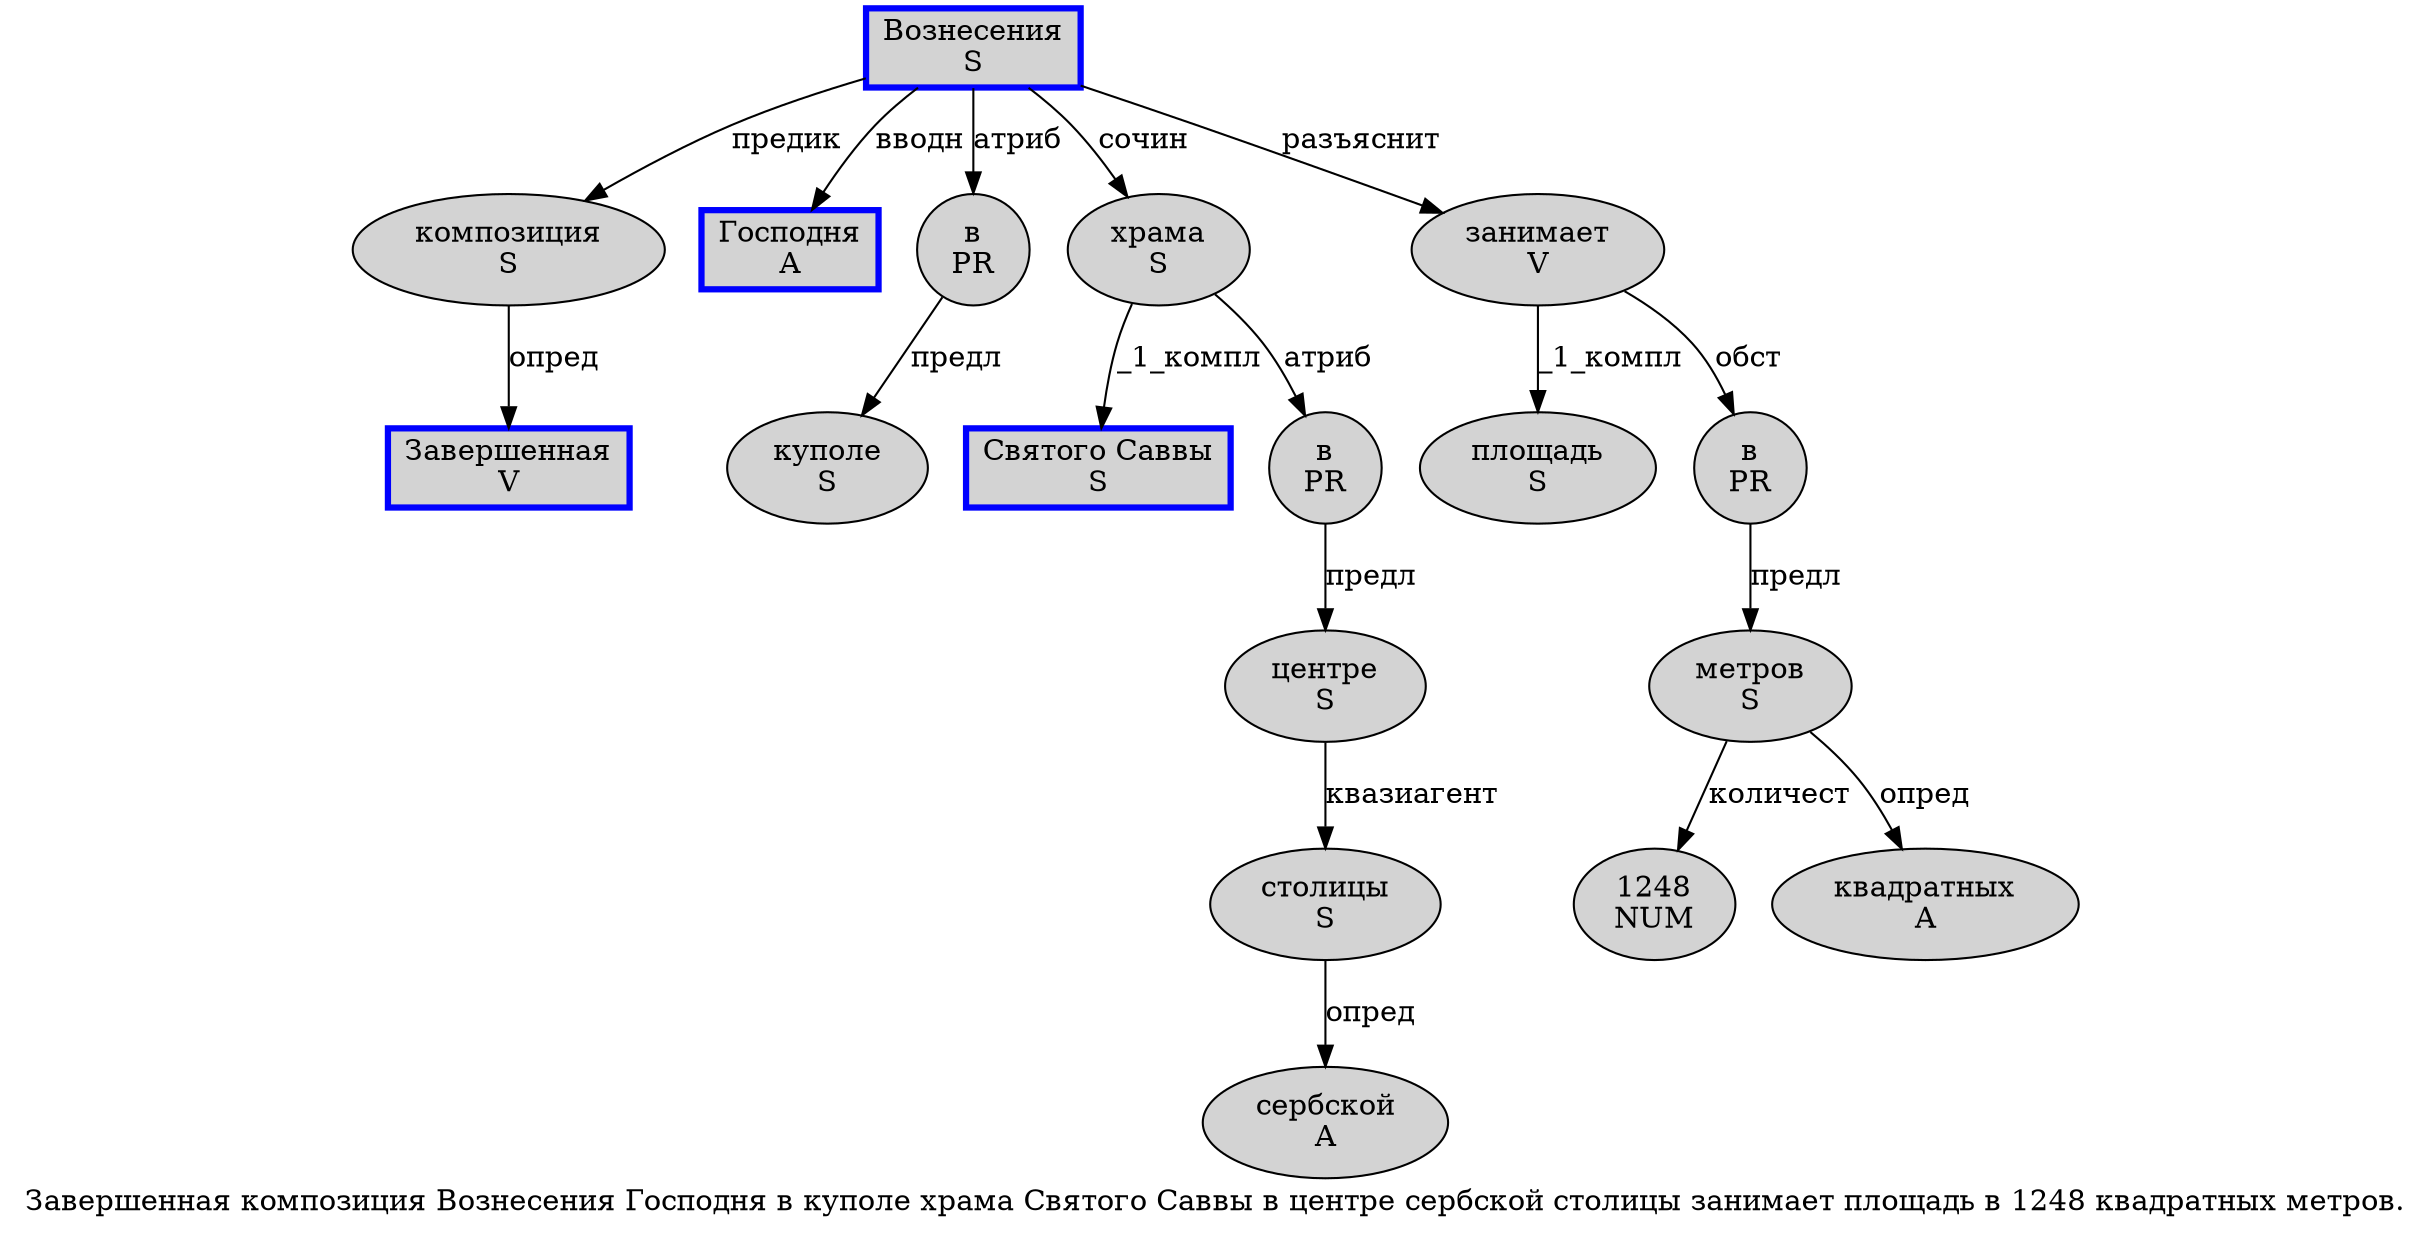 digraph SENTENCE_752 {
	graph [label="Завершенная композиция Вознесения Господня в куполе храма Святого Саввы в центре сербской столицы занимает площадь в 1248 квадратных метров."]
	node [style=filled]
		0 [label="Завершенная
V" color=blue fillcolor=lightgray penwidth=3 shape=box]
		1 [label="композиция
S" color="" fillcolor=lightgray penwidth=1 shape=ellipse]
		2 [label="Вознесения
S" color=blue fillcolor=lightgray penwidth=3 shape=box]
		3 [label="Господня
A" color=blue fillcolor=lightgray penwidth=3 shape=box]
		4 [label="в
PR" color="" fillcolor=lightgray penwidth=1 shape=ellipse]
		5 [label="куполе
S" color="" fillcolor=lightgray penwidth=1 shape=ellipse]
		6 [label="храма
S" color="" fillcolor=lightgray penwidth=1 shape=ellipse]
		7 [label="Святого Саввы
S" color=blue fillcolor=lightgray penwidth=3 shape=box]
		8 [label="в
PR" color="" fillcolor=lightgray penwidth=1 shape=ellipse]
		9 [label="центре
S" color="" fillcolor=lightgray penwidth=1 shape=ellipse]
		10 [label="сербской
A" color="" fillcolor=lightgray penwidth=1 shape=ellipse]
		11 [label="столицы
S" color="" fillcolor=lightgray penwidth=1 shape=ellipse]
		12 [label="занимает
V" color="" fillcolor=lightgray penwidth=1 shape=ellipse]
		13 [label="площадь
S" color="" fillcolor=lightgray penwidth=1 shape=ellipse]
		14 [label="в
PR" color="" fillcolor=lightgray penwidth=1 shape=ellipse]
		15 [label="1248
NUM" color="" fillcolor=lightgray penwidth=1 shape=ellipse]
		16 [label="квадратных
A" color="" fillcolor=lightgray penwidth=1 shape=ellipse]
		17 [label="метров
S" color="" fillcolor=lightgray penwidth=1 shape=ellipse]
			6 -> 7 [label="_1_компл"]
			6 -> 8 [label="атриб"]
			1 -> 0 [label="опред"]
			11 -> 10 [label="опред"]
			14 -> 17 [label="предл"]
			17 -> 15 [label="количест"]
			17 -> 16 [label="опред"]
			2 -> 1 [label="предик"]
			2 -> 3 [label="вводн"]
			2 -> 4 [label="атриб"]
			2 -> 6 [label="сочин"]
			2 -> 12 [label="разъяснит"]
			8 -> 9 [label="предл"]
			9 -> 11 [label="квазиагент"]
			4 -> 5 [label="предл"]
			12 -> 13 [label="_1_компл"]
			12 -> 14 [label="обст"]
}